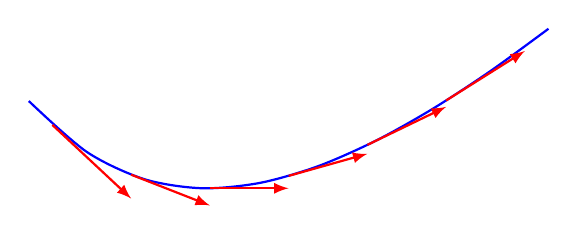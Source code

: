 \begin{tikzpicture}[scale=1]

\draw[thick, color=blue,domain=-2.3:4.3, smooth,samples=10] plot (\x,{\x-1+3*exp(-0.33*\x)});

  \foreach \x/\xtext in {-2,-1,0,1,2,3}{
    \draw[->,>=latex,thick, red]  (\x,{\x-1+3*exp(-0.33*\x)}) --+(1,{1-exp(-0.33*\x)});
};
\end{tikzpicture}
